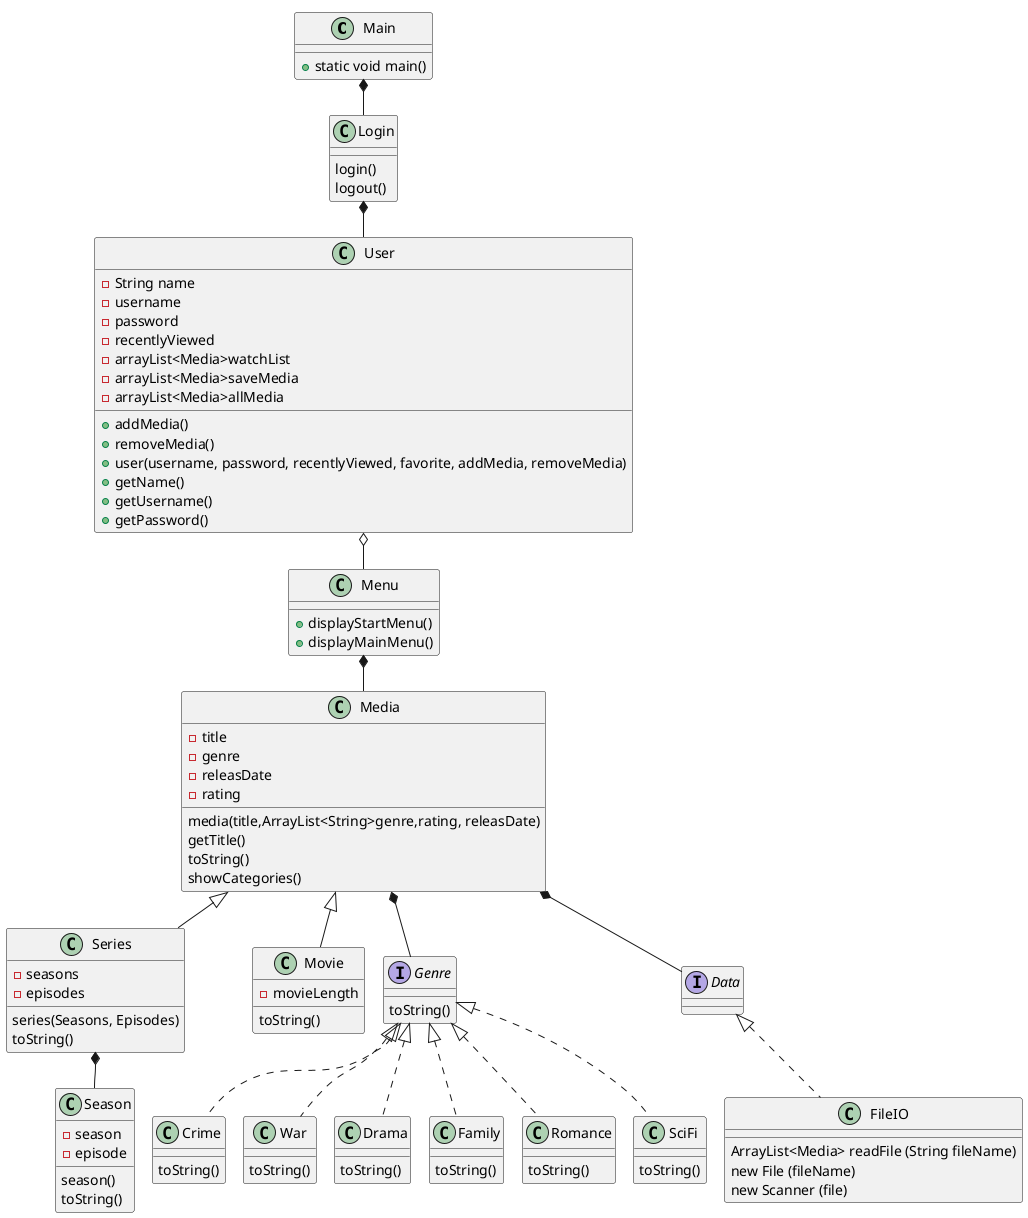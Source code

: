 @startuml
'https://plantuml.com/class-diagram
!pragma layout smetana
class Main
class Season



class Main{
+ static void main()
}

class Login{
login()
logout()
}

class User{
- String name
-username
-password
-recentlyViewed
-arrayList<Media>watchList
-arrayList<Media>saveMedia
-arrayList<Media>allMedia
+addMedia()
+removeMedia()
+user(username, password, recentlyViewed, favorite, addMedia, removeMedia)
+getName()
+getUsername()
+getPassword()
}

class Menu{
+displayStartMenu()
+displayMainMenu()
}

class Media{
-title
-genre
-releasDate
-rating
media(title,ArrayList<String>genre,rating, releasDate)
getTitle()
toString()
showCategories()

}

class Series{
-seasons
-episodes
series(Seasons, Episodes)
toString()
}

class Season{
-season
-episode
season()
toString()
}

class Movie{
-movieLength

toString()
}

interface Genre{
toString()
}

interface Data{


}

class FileIO{
ArrayList<Media> readFile (String fileName)
new File (fileName)
new Scanner (file)
}

class Crime{
toString()
}
class War{
toString()
}
class Drama{
toString()
}
class Family{
toString()
}
class Romance{
toString()
}
class SciFi{
toString()
}


Main *-- Login
Login *-- User
User o-- Menu
Menu *-- Media
Media <|-- Movie
Media <|-- Series
Media *-- Genre
Data <|.- FileIO
Media *-- Data


Series *-- Season

Genre <|.- War
Genre <|.- Crime
Genre <|.- Romance
Genre <|.- Family
Genre <|.- SciFi
Genre <|.- Drama



@enduml